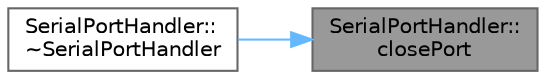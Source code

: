 digraph "SerialPortHandler::closePort"
{
 // LATEX_PDF_SIZE
  bgcolor="transparent";
  edge [fontname=Helvetica,fontsize=10,labelfontname=Helvetica,labelfontsize=10];
  node [fontname=Helvetica,fontsize=10,shape=box,height=0.2,width=0.4];
  rankdir="RL";
  Node1 [id="Node000001",label="SerialPortHandler::\lclosePort",height=0.2,width=0.4,color="gray40", fillcolor="grey60", style="filled", fontcolor="black",tooltip="Zamyka port szeregowy."];
  Node1 -> Node2 [id="edge1_Node000001_Node000002",dir="back",color="steelblue1",style="solid",tooltip=" "];
  Node2 [id="Node000002",label="SerialPortHandler::\l~SerialPortHandler",height=0.2,width=0.4,color="grey40", fillcolor="white", style="filled",URL="$class_serial_port_handler.html#ac2457fbfb197c1b1f0f2903e235d47d9",tooltip="Destruktor klasy SerialPortHandler."];
}
